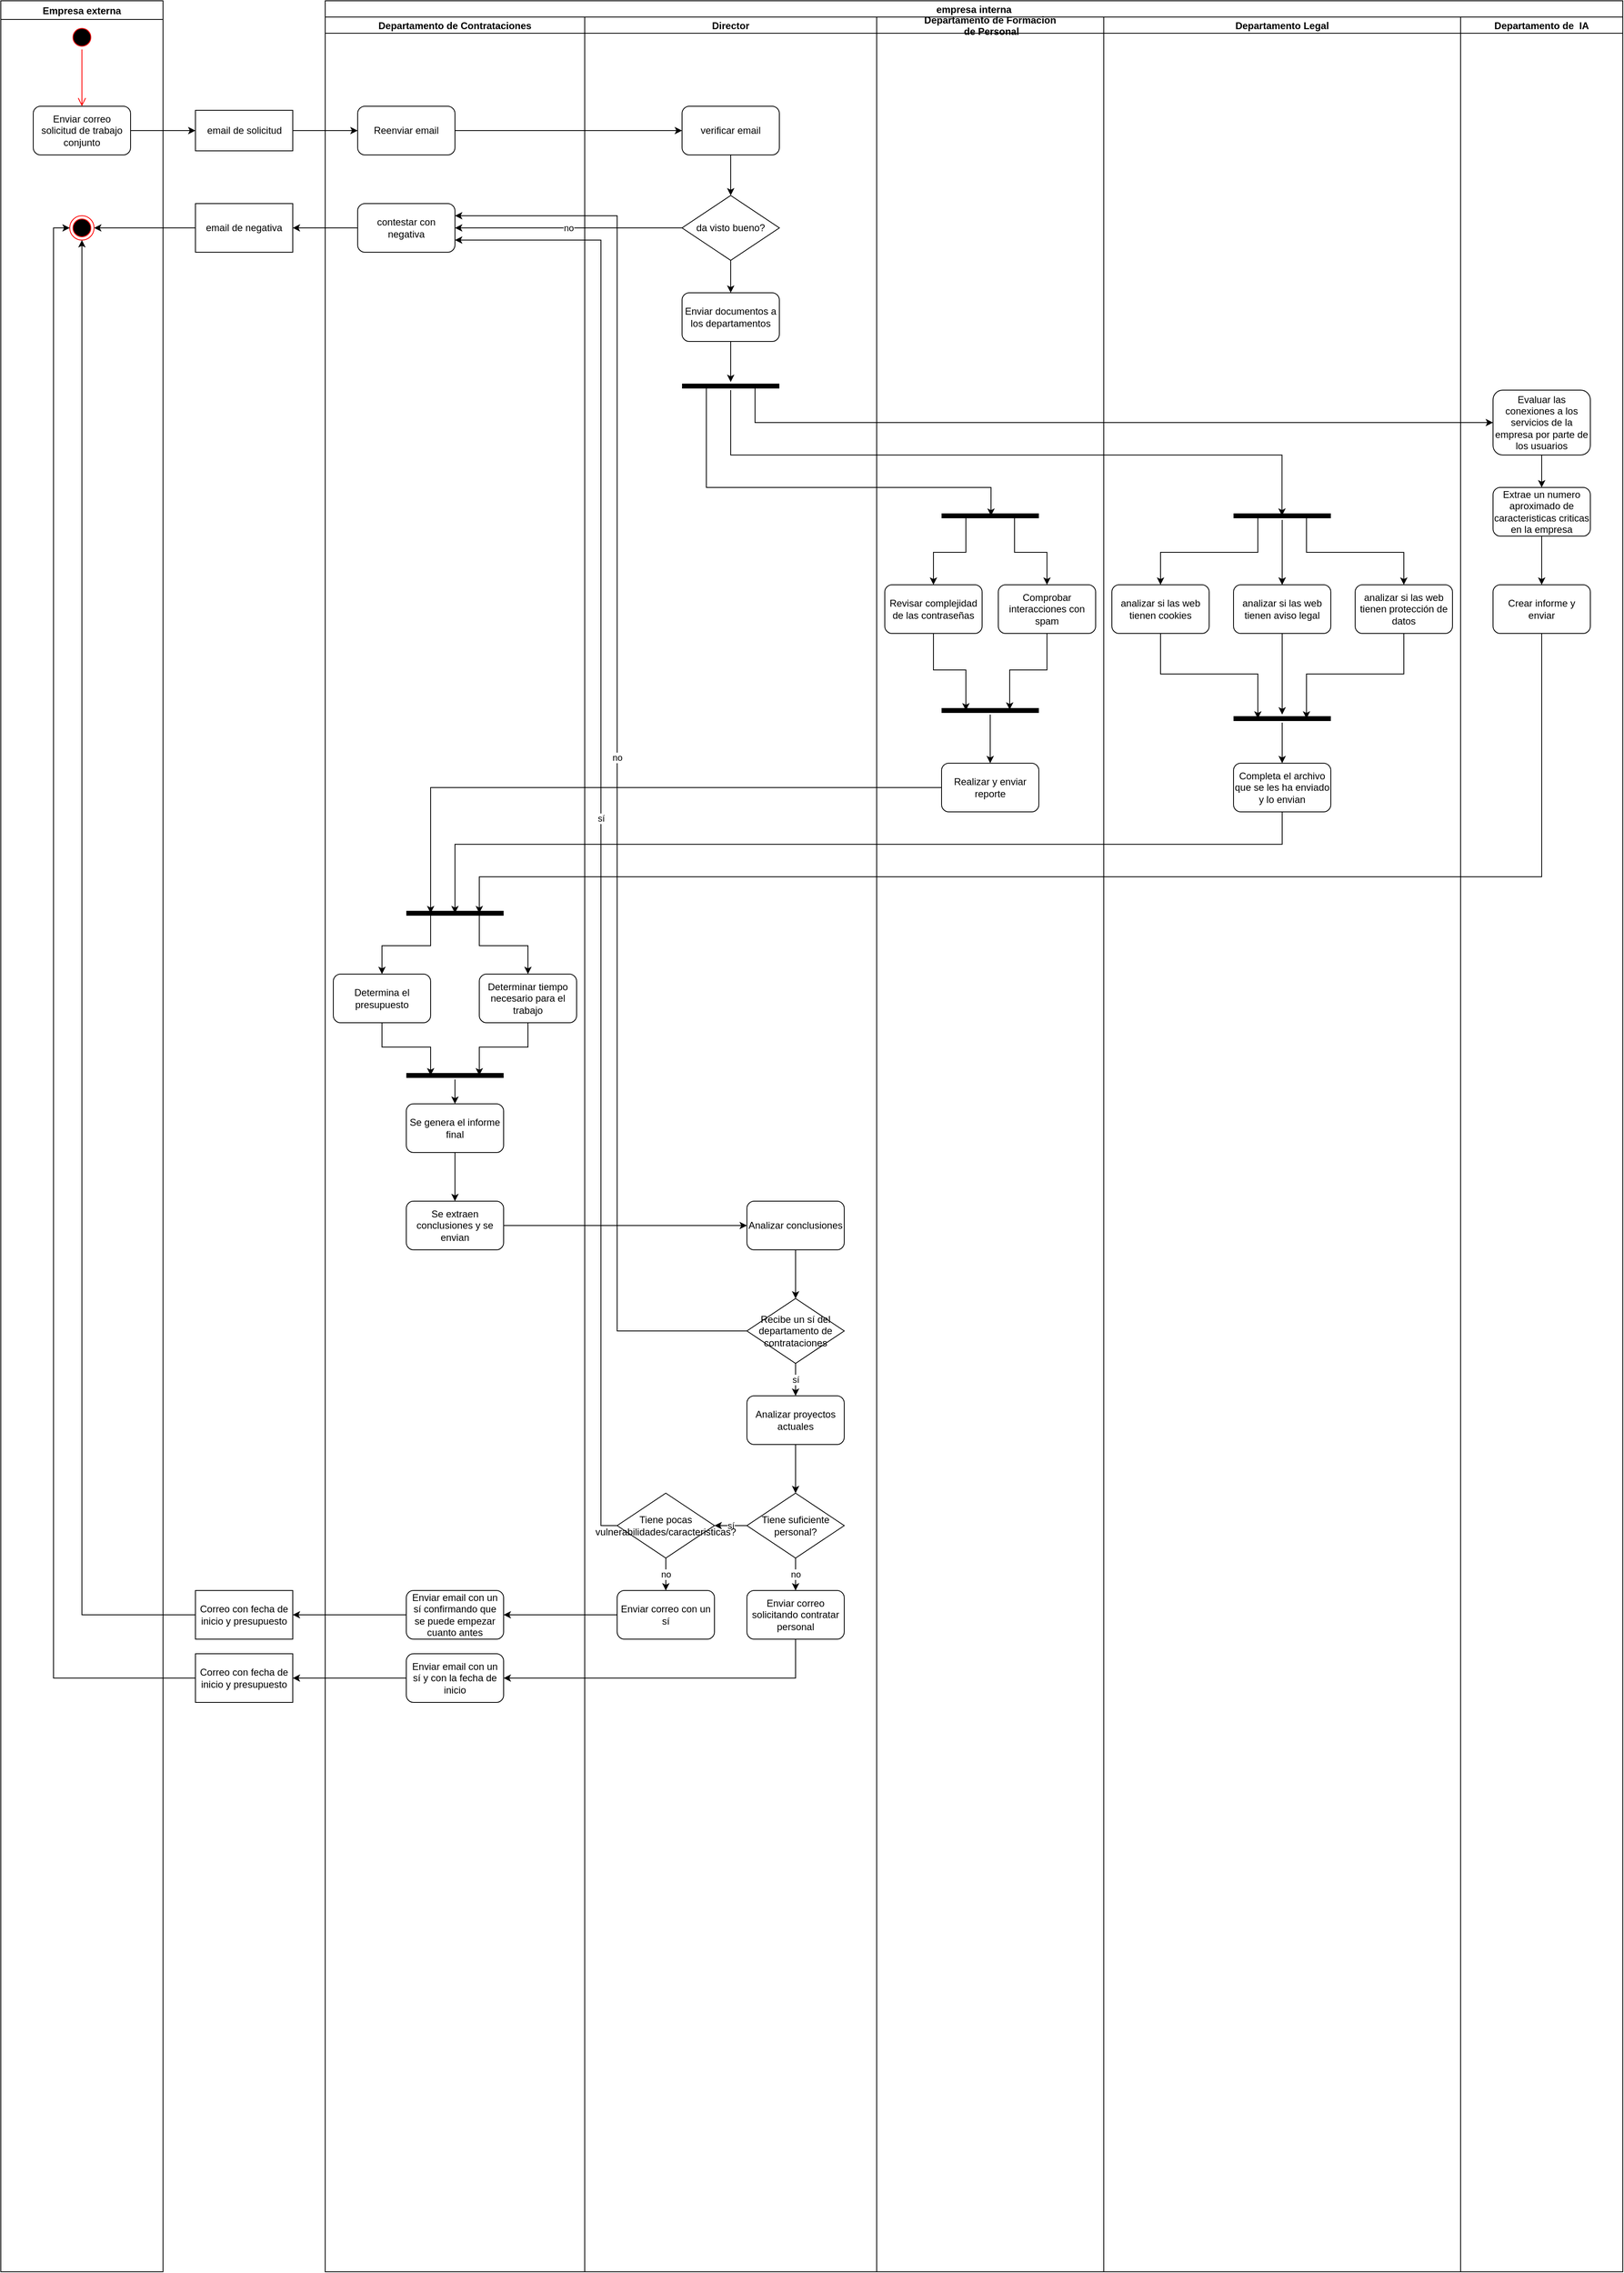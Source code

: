 <mxfile version="16.5.1" type="device"><diagram id="LiGhZ2nuh8dAzcWN-SU1" name="Página-1"><mxGraphModel dx="3137" dy="4285" grid="1" gridSize="10" guides="1" tooltips="1" connect="1" arrows="1" fold="1" page="1" pageScale="1" pageWidth="827" pageHeight="1169" math="0" shadow="0"><root><mxCell id="0"/><mxCell id="1" parent="0"/><mxCell id="0Swow_-TbMU5JdjSDA4z-1" value="empresa interna" style="swimlane;childLayout=stackLayout;resizeParent=1;resizeParentMax=0;startSize=20;" parent="1" vertex="1"><mxGeometry x="160" y="240" width="1600" height="2800" as="geometry"/></mxCell><mxCell id="0Swow_-TbMU5JdjSDA4z-10" value="Departamento de Contrataciones" style="swimlane;startSize=20;" parent="0Swow_-TbMU5JdjSDA4z-1" vertex="1"><mxGeometry y="20" width="320" height="2780" as="geometry"/></mxCell><mxCell id="0Swow_-TbMU5JdjSDA4z-14" value="Reenviar email" style="rounded=1;whiteSpace=wrap;html=1;" parent="0Swow_-TbMU5JdjSDA4z-10" vertex="1"><mxGeometry x="40" y="110" width="120" height="60" as="geometry"/></mxCell><mxCell id="0Swow_-TbMU5JdjSDA4z-28" value="contestar con negativa" style="rounded=1;whiteSpace=wrap;html=1;" parent="0Swow_-TbMU5JdjSDA4z-10" vertex="1"><mxGeometry x="40" y="230" width="120" height="60" as="geometry"/></mxCell><mxCell id="0Swow_-TbMU5JdjSDA4z-93" style="edgeStyle=orthogonalEdgeStyle;rounded=0;orthogonalLoop=1;jettySize=auto;html=1;exitX=0.75;exitY=0.5;exitDx=0;exitDy=0;exitPerimeter=0;" parent="0Swow_-TbMU5JdjSDA4z-10" source="0Swow_-TbMU5JdjSDA4z-62" target="0Swow_-TbMU5JdjSDA4z-92" edge="1"><mxGeometry relative="1" as="geometry"/></mxCell><mxCell id="0Swow_-TbMU5JdjSDA4z-94" style="edgeStyle=orthogonalEdgeStyle;rounded=0;orthogonalLoop=1;jettySize=auto;html=1;exitX=0.25;exitY=0.5;exitDx=0;exitDy=0;exitPerimeter=0;entryX=0.5;entryY=0;entryDx=0;entryDy=0;" parent="0Swow_-TbMU5JdjSDA4z-10" source="0Swow_-TbMU5JdjSDA4z-62" target="0Swow_-TbMU5JdjSDA4z-89" edge="1"><mxGeometry relative="1" as="geometry"/></mxCell><mxCell id="0Swow_-TbMU5JdjSDA4z-62" value="" style="shape=line;html=1;strokeWidth=6;strokeColor=#000000;" parent="0Swow_-TbMU5JdjSDA4z-10" vertex="1"><mxGeometry x="100" y="1100" width="120" height="10" as="geometry"/></mxCell><mxCell id="0Swow_-TbMU5JdjSDA4z-97" style="edgeStyle=orthogonalEdgeStyle;rounded=0;orthogonalLoop=1;jettySize=auto;html=1;exitX=0.5;exitY=1;exitDx=0;exitDy=0;entryX=0.25;entryY=0.5;entryDx=0;entryDy=0;entryPerimeter=0;" parent="0Swow_-TbMU5JdjSDA4z-10" source="0Swow_-TbMU5JdjSDA4z-89" target="0Swow_-TbMU5JdjSDA4z-95" edge="1"><mxGeometry relative="1" as="geometry"/></mxCell><mxCell id="0Swow_-TbMU5JdjSDA4z-89" value="Determina el presupuesto" style="rounded=1;whiteSpace=wrap;html=1;strokeColor=#000000;" parent="0Swow_-TbMU5JdjSDA4z-10" vertex="1"><mxGeometry x="10" y="1180" width="120" height="60" as="geometry"/></mxCell><mxCell id="0Swow_-TbMU5JdjSDA4z-96" style="edgeStyle=orthogonalEdgeStyle;rounded=0;orthogonalLoop=1;jettySize=auto;html=1;exitX=0.5;exitY=1;exitDx=0;exitDy=0;entryX=0.75;entryY=0.5;entryDx=0;entryDy=0;entryPerimeter=0;" parent="0Swow_-TbMU5JdjSDA4z-10" source="0Swow_-TbMU5JdjSDA4z-92" target="0Swow_-TbMU5JdjSDA4z-95" edge="1"><mxGeometry relative="1" as="geometry"/></mxCell><mxCell id="0Swow_-TbMU5JdjSDA4z-92" value="Determinar tiempo necesario para el trabajo" style="rounded=1;whiteSpace=wrap;html=1;strokeColor=#000000;" parent="0Swow_-TbMU5JdjSDA4z-10" vertex="1"><mxGeometry x="190" y="1180" width="120" height="60" as="geometry"/></mxCell><mxCell id="0Swow_-TbMU5JdjSDA4z-99" value="" style="edgeStyle=orthogonalEdgeStyle;rounded=0;orthogonalLoop=1;jettySize=auto;html=1;" parent="0Swow_-TbMU5JdjSDA4z-10" source="0Swow_-TbMU5JdjSDA4z-95" target="0Swow_-TbMU5JdjSDA4z-98" edge="1"><mxGeometry relative="1" as="geometry"/></mxCell><mxCell id="0Swow_-TbMU5JdjSDA4z-95" value="" style="shape=line;html=1;strokeWidth=6;strokeColor=#000000;" parent="0Swow_-TbMU5JdjSDA4z-10" vertex="1"><mxGeometry x="100" y="1300" width="120" height="10" as="geometry"/></mxCell><mxCell id="0Swow_-TbMU5JdjSDA4z-102" style="edgeStyle=orthogonalEdgeStyle;rounded=0;orthogonalLoop=1;jettySize=auto;html=1;exitX=0.5;exitY=1;exitDx=0;exitDy=0;entryX=0.5;entryY=0;entryDx=0;entryDy=0;" parent="0Swow_-TbMU5JdjSDA4z-10" source="0Swow_-TbMU5JdjSDA4z-98" target="0Swow_-TbMU5JdjSDA4z-101" edge="1"><mxGeometry relative="1" as="geometry"/></mxCell><mxCell id="0Swow_-TbMU5JdjSDA4z-98" value="Se genera el informe final" style="rounded=1;whiteSpace=wrap;html=1;strokeColor=#000000;" parent="0Swow_-TbMU5JdjSDA4z-10" vertex="1"><mxGeometry x="100" y="1340" width="120" height="60" as="geometry"/></mxCell><mxCell id="0Swow_-TbMU5JdjSDA4z-101" value="Se extraen conclusiones y se envian" style="rounded=1;whiteSpace=wrap;html=1;strokeColor=#000000;" parent="0Swow_-TbMU5JdjSDA4z-10" vertex="1"><mxGeometry x="100" y="1460" width="120" height="60" as="geometry"/></mxCell><mxCell id="x7_IHKkrA861PhZGnYww-14" value="Enviar email con un sí confirmando que se puede empezar cuanto antes" style="whiteSpace=wrap;html=1;strokeColor=#000000;rounded=1;" vertex="1" parent="0Swow_-TbMU5JdjSDA4z-10"><mxGeometry x="100" y="1940" width="120" height="60" as="geometry"/></mxCell><mxCell id="x7_IHKkrA861PhZGnYww-23" value="Enviar email con un sí y con la fecha de inicio" style="rounded=1;whiteSpace=wrap;html=1;" vertex="1" parent="0Swow_-TbMU5JdjSDA4z-10"><mxGeometry x="100" y="2018" width="120" height="60" as="geometry"/></mxCell><mxCell id="x7_IHKkrA861PhZGnYww-15" value="" style="edgeStyle=orthogonalEdgeStyle;rounded=0;orthogonalLoop=1;jettySize=auto;html=1;" edge="1" parent="0Swow_-TbMU5JdjSDA4z-1" source="x7_IHKkrA861PhZGnYww-12" target="x7_IHKkrA861PhZGnYww-14"><mxGeometry relative="1" as="geometry"/></mxCell><mxCell id="0Swow_-TbMU5JdjSDA4z-2" value="Director" style="swimlane;startSize=20;" parent="0Swow_-TbMU5JdjSDA4z-1" vertex="1"><mxGeometry x="320" y="20" width="360" height="2780" as="geometry"/></mxCell><mxCell id="0Swow_-TbMU5JdjSDA4z-26" style="edgeStyle=orthogonalEdgeStyle;rounded=0;orthogonalLoop=1;jettySize=auto;html=1;exitX=0.5;exitY=1;exitDx=0;exitDy=0;entryX=0.5;entryY=0;entryDx=0;entryDy=0;" parent="0Swow_-TbMU5JdjSDA4z-2" source="0Swow_-TbMU5JdjSDA4z-22" target="0Swow_-TbMU5JdjSDA4z-24" edge="1"><mxGeometry relative="1" as="geometry"/></mxCell><mxCell id="0Swow_-TbMU5JdjSDA4z-22" value="verificar email" style="rounded=1;whiteSpace=wrap;html=1;" parent="0Swow_-TbMU5JdjSDA4z-2" vertex="1"><mxGeometry x="120" y="110" width="120" height="60" as="geometry"/></mxCell><mxCell id="0Swow_-TbMU5JdjSDA4z-34" style="edgeStyle=orthogonalEdgeStyle;rounded=0;orthogonalLoop=1;jettySize=auto;html=1;exitX=0.5;exitY=1;exitDx=0;exitDy=0;entryX=0.5;entryY=0;entryDx=0;entryDy=0;" parent="0Swow_-TbMU5JdjSDA4z-2" source="0Swow_-TbMU5JdjSDA4z-24" target="0Swow_-TbMU5JdjSDA4z-33" edge="1"><mxGeometry relative="1" as="geometry"/></mxCell><mxCell id="0Swow_-TbMU5JdjSDA4z-24" value="da visto bueno?" style="rhombus;whiteSpace=wrap;html=1;" parent="0Swow_-TbMU5JdjSDA4z-2" vertex="1"><mxGeometry x="120" y="220" width="120" height="80" as="geometry"/></mxCell><mxCell id="0Swow_-TbMU5JdjSDA4z-42" style="edgeStyle=orthogonalEdgeStyle;rounded=0;orthogonalLoop=1;jettySize=auto;html=1;exitX=0.5;exitY=1;exitDx=0;exitDy=0;" parent="0Swow_-TbMU5JdjSDA4z-2" source="0Swow_-TbMU5JdjSDA4z-33" target="0Swow_-TbMU5JdjSDA4z-40" edge="1"><mxGeometry relative="1" as="geometry"/></mxCell><mxCell id="0Swow_-TbMU5JdjSDA4z-33" value="Enviar documentos a los departamentos" style="rounded=1;whiteSpace=wrap;html=1;" parent="0Swow_-TbMU5JdjSDA4z-2" vertex="1"><mxGeometry x="120" y="340" width="120" height="60" as="geometry"/></mxCell><mxCell id="0Swow_-TbMU5JdjSDA4z-40" value="" style="shape=line;html=1;strokeWidth=6;strokeColor=#000000;" parent="0Swow_-TbMU5JdjSDA4z-2" vertex="1"><mxGeometry x="120" y="450" width="120" height="10" as="geometry"/></mxCell><mxCell id="x7_IHKkrA861PhZGnYww-8" value="sí" style="edgeStyle=orthogonalEdgeStyle;rounded=0;orthogonalLoop=1;jettySize=auto;html=1;entryX=0.5;entryY=0;entryDx=0;entryDy=0;" edge="1" parent="0Swow_-TbMU5JdjSDA4z-2" source="0Swow_-TbMU5JdjSDA4z-105" target="x7_IHKkrA861PhZGnYww-9"><mxGeometry relative="1" as="geometry"><mxPoint x="300" y="1730" as="targetPoint"/></mxGeometry></mxCell><mxCell id="0Swow_-TbMU5JdjSDA4z-105" value="Recibe un sí del departamento de contrataciones" style="rhombus;whiteSpace=wrap;html=1;strokeColor=#000000;" parent="0Swow_-TbMU5JdjSDA4z-2" vertex="1"><mxGeometry x="200" y="1580" width="120" height="80" as="geometry"/></mxCell><mxCell id="0Swow_-TbMU5JdjSDA4z-107" value="" style="edgeStyle=orthogonalEdgeStyle;rounded=0;orthogonalLoop=1;jettySize=auto;html=1;" parent="0Swow_-TbMU5JdjSDA4z-2" source="0Swow_-TbMU5JdjSDA4z-106" target="0Swow_-TbMU5JdjSDA4z-105" edge="1"><mxGeometry relative="1" as="geometry"/></mxCell><mxCell id="0Swow_-TbMU5JdjSDA4z-106" value="Analizar conclusiones" style="rounded=1;whiteSpace=wrap;html=1;strokeColor=#000000;" parent="0Swow_-TbMU5JdjSDA4z-2" vertex="1"><mxGeometry x="200" y="1460" width="120" height="60" as="geometry"/></mxCell><mxCell id="x7_IHKkrA861PhZGnYww-11" value="" style="edgeStyle=orthogonalEdgeStyle;rounded=0;orthogonalLoop=1;jettySize=auto;html=1;" edge="1" parent="0Swow_-TbMU5JdjSDA4z-2" source="x7_IHKkrA861PhZGnYww-9" target="x7_IHKkrA861PhZGnYww-10"><mxGeometry relative="1" as="geometry"/></mxCell><mxCell id="x7_IHKkrA861PhZGnYww-9" value="Analizar proyectos actuales" style="rounded=1;whiteSpace=wrap;html=1;strokeColor=#000000;" vertex="1" parent="0Swow_-TbMU5JdjSDA4z-2"><mxGeometry x="200" y="1700" width="120" height="60" as="geometry"/></mxCell><mxCell id="x7_IHKkrA861PhZGnYww-17" value="sí" style="edgeStyle=orthogonalEdgeStyle;rounded=0;orthogonalLoop=1;jettySize=auto;html=1;" edge="1" parent="0Swow_-TbMU5JdjSDA4z-2" source="x7_IHKkrA861PhZGnYww-10" target="x7_IHKkrA861PhZGnYww-16"><mxGeometry relative="1" as="geometry"/></mxCell><mxCell id="x7_IHKkrA861PhZGnYww-22" value="no" style="edgeStyle=orthogonalEdgeStyle;rounded=0;orthogonalLoop=1;jettySize=auto;html=1;" edge="1" parent="0Swow_-TbMU5JdjSDA4z-2" source="x7_IHKkrA861PhZGnYww-10" target="x7_IHKkrA861PhZGnYww-21"><mxGeometry relative="1" as="geometry"/></mxCell><mxCell id="x7_IHKkrA861PhZGnYww-10" value="Tiene suficiente personal?" style="rhombus;whiteSpace=wrap;html=1;" vertex="1" parent="0Swow_-TbMU5JdjSDA4z-2"><mxGeometry x="200" y="1820" width="120" height="80" as="geometry"/></mxCell><mxCell id="x7_IHKkrA861PhZGnYww-12" value="Enviar correo con un sí" style="rounded=1;whiteSpace=wrap;html=1;strokeColor=#000000;" vertex="1" parent="0Swow_-TbMU5JdjSDA4z-2"><mxGeometry x="40" y="1940" width="120" height="60" as="geometry"/></mxCell><mxCell id="x7_IHKkrA861PhZGnYww-18" value="no" style="edgeStyle=orthogonalEdgeStyle;rounded=0;orthogonalLoop=1;jettySize=auto;html=1;" edge="1" parent="0Swow_-TbMU5JdjSDA4z-2" source="x7_IHKkrA861PhZGnYww-16" target="x7_IHKkrA861PhZGnYww-12"><mxGeometry relative="1" as="geometry"/></mxCell><mxCell id="x7_IHKkrA861PhZGnYww-16" value="Tiene pocas vulnerabilidades/caracteristicas?" style="rhombus;whiteSpace=wrap;html=1;" vertex="1" parent="0Swow_-TbMU5JdjSDA4z-2"><mxGeometry x="40" y="1820" width="120" height="80" as="geometry"/></mxCell><mxCell id="x7_IHKkrA861PhZGnYww-21" value="Enviar correo solicitando contratar personal" style="rounded=1;whiteSpace=wrap;html=1;" vertex="1" parent="0Swow_-TbMU5JdjSDA4z-2"><mxGeometry x="200" y="1940" width="120" height="60" as="geometry"/></mxCell><mxCell id="0Swow_-TbMU5JdjSDA4z-6" value="Departamento de Formacion&#10; de Personal" style="swimlane;startSize=20;" parent="0Swow_-TbMU5JdjSDA4z-1" vertex="1"><mxGeometry x="680" y="20" width="280" height="2780" as="geometry"><mxRectangle x="200" y="20" width="40" height="460" as="alternateBounds"/></mxGeometry></mxCell><mxCell id="0Swow_-TbMU5JdjSDA4z-53" style="edgeStyle=orthogonalEdgeStyle;rounded=0;orthogonalLoop=1;jettySize=auto;html=1;exitX=0.75;exitY=0.5;exitDx=0;exitDy=0;exitPerimeter=0;entryX=0.5;entryY=0;entryDx=0;entryDy=0;" parent="0Swow_-TbMU5JdjSDA4z-6" source="0Swow_-TbMU5JdjSDA4z-49" target="0Swow_-TbMU5JdjSDA4z-52" edge="1"><mxGeometry relative="1" as="geometry"/></mxCell><mxCell id="0Swow_-TbMU5JdjSDA4z-54" style="edgeStyle=orthogonalEdgeStyle;rounded=0;orthogonalLoop=1;jettySize=auto;html=1;exitX=0.25;exitY=0.5;exitDx=0;exitDy=0;exitPerimeter=0;entryX=0.5;entryY=0;entryDx=0;entryDy=0;" parent="0Swow_-TbMU5JdjSDA4z-6" source="0Swow_-TbMU5JdjSDA4z-49" target="0Swow_-TbMU5JdjSDA4z-51" edge="1"><mxGeometry relative="1" as="geometry"/></mxCell><mxCell id="0Swow_-TbMU5JdjSDA4z-49" value="" style="shape=line;html=1;strokeWidth=6;strokeColor=#000000;" parent="0Swow_-TbMU5JdjSDA4z-6" vertex="1"><mxGeometry x="80" y="610" width="120" height="10" as="geometry"/></mxCell><mxCell id="0Swow_-TbMU5JdjSDA4z-57" style="edgeStyle=orthogonalEdgeStyle;rounded=0;orthogonalLoop=1;jettySize=auto;html=1;exitX=0.5;exitY=1;exitDx=0;exitDy=0;entryX=0.25;entryY=0.5;entryDx=0;entryDy=0;entryPerimeter=0;" parent="0Swow_-TbMU5JdjSDA4z-6" source="0Swow_-TbMU5JdjSDA4z-51" target="0Swow_-TbMU5JdjSDA4z-55" edge="1"><mxGeometry relative="1" as="geometry"/></mxCell><mxCell id="0Swow_-TbMU5JdjSDA4z-51" value="Revisar complejidad de las contraseñas" style="rounded=1;whiteSpace=wrap;html=1;strokeColor=#000000;" parent="0Swow_-TbMU5JdjSDA4z-6" vertex="1"><mxGeometry x="10" y="700" width="120" height="60" as="geometry"/></mxCell><mxCell id="0Swow_-TbMU5JdjSDA4z-56" style="edgeStyle=orthogonalEdgeStyle;rounded=0;orthogonalLoop=1;jettySize=auto;html=1;exitX=0.5;exitY=1;exitDx=0;exitDy=0;entryX=0.7;entryY=0.4;entryDx=0;entryDy=0;entryPerimeter=0;" parent="0Swow_-TbMU5JdjSDA4z-6" source="0Swow_-TbMU5JdjSDA4z-52" target="0Swow_-TbMU5JdjSDA4z-55" edge="1"><mxGeometry relative="1" as="geometry"/></mxCell><mxCell id="0Swow_-TbMU5JdjSDA4z-52" value="Comprobar interacciones con spam" style="rounded=1;whiteSpace=wrap;html=1;strokeColor=#000000;" parent="0Swow_-TbMU5JdjSDA4z-6" vertex="1"><mxGeometry x="150" y="700" width="120" height="60" as="geometry"/></mxCell><mxCell id="0Swow_-TbMU5JdjSDA4z-59" value="" style="edgeStyle=orthogonalEdgeStyle;rounded=0;orthogonalLoop=1;jettySize=auto;html=1;entryX=0.5;entryY=0;entryDx=0;entryDy=0;" parent="0Swow_-TbMU5JdjSDA4z-6" source="0Swow_-TbMU5JdjSDA4z-55" target="0Swow_-TbMU5JdjSDA4z-60" edge="1"><mxGeometry relative="1" as="geometry"><mxPoint x="140" y="915" as="targetPoint"/></mxGeometry></mxCell><mxCell id="0Swow_-TbMU5JdjSDA4z-55" value="" style="shape=line;html=1;strokeWidth=6;strokeColor=#000000;" parent="0Swow_-TbMU5JdjSDA4z-6" vertex="1"><mxGeometry x="80" y="850" width="120" height="10" as="geometry"/></mxCell><mxCell id="0Swow_-TbMU5JdjSDA4z-60" value="Realizar y enviar reporte" style="rounded=1;whiteSpace=wrap;html=1;strokeColor=#000000;" parent="0Swow_-TbMU5JdjSDA4z-6" vertex="1"><mxGeometry x="80" y="920" width="120" height="60" as="geometry"/></mxCell><mxCell id="0Swow_-TbMU5JdjSDA4z-3" value="Departamento Legal" style="swimlane;startSize=20;" parent="0Swow_-TbMU5JdjSDA4z-1" vertex="1"><mxGeometry x="960" y="20" width="440" height="2780" as="geometry"/></mxCell><mxCell id="0Swow_-TbMU5JdjSDA4z-71" style="edgeStyle=orthogonalEdgeStyle;rounded=0;orthogonalLoop=1;jettySize=auto;html=1;exitX=0.25;exitY=0.5;exitDx=0;exitDy=0;exitPerimeter=0;entryX=0.5;entryY=0;entryDx=0;entryDy=0;" parent="0Swow_-TbMU5JdjSDA4z-3" source="0Swow_-TbMU5JdjSDA4z-45" target="0Swow_-TbMU5JdjSDA4z-68" edge="1"><mxGeometry relative="1" as="geometry"><Array as="points"><mxPoint x="190" y="660"/><mxPoint x="70" y="660"/></Array></mxGeometry></mxCell><mxCell id="0Swow_-TbMU5JdjSDA4z-72" value="" style="edgeStyle=orthogonalEdgeStyle;rounded=0;orthogonalLoop=1;jettySize=auto;html=1;" parent="0Swow_-TbMU5JdjSDA4z-3" source="0Swow_-TbMU5JdjSDA4z-45" target="0Swow_-TbMU5JdjSDA4z-69" edge="1"><mxGeometry relative="1" as="geometry"/></mxCell><mxCell id="0Swow_-TbMU5JdjSDA4z-73" style="edgeStyle=orthogonalEdgeStyle;rounded=0;orthogonalLoop=1;jettySize=auto;html=1;exitX=0.75;exitY=0.5;exitDx=0;exitDy=0;exitPerimeter=0;entryX=0.5;entryY=0;entryDx=0;entryDy=0;" parent="0Swow_-TbMU5JdjSDA4z-3" source="0Swow_-TbMU5JdjSDA4z-45" target="0Swow_-TbMU5JdjSDA4z-70" edge="1"><mxGeometry relative="1" as="geometry"><Array as="points"><mxPoint x="250" y="660"/><mxPoint x="370" y="660"/></Array></mxGeometry></mxCell><mxCell id="0Swow_-TbMU5JdjSDA4z-75" value="" style="edgeStyle=orthogonalEdgeStyle;rounded=0;orthogonalLoop=1;jettySize=auto;html=1;" parent="0Swow_-TbMU5JdjSDA4z-3" source="0Swow_-TbMU5JdjSDA4z-45" target="0Swow_-TbMU5JdjSDA4z-69" edge="1"><mxGeometry relative="1" as="geometry"/></mxCell><mxCell id="0Swow_-TbMU5JdjSDA4z-45" value="" style="shape=line;html=1;strokeWidth=6;strokeColor=#000000;" parent="0Swow_-TbMU5JdjSDA4z-3" vertex="1"><mxGeometry x="160" y="610" width="120" height="10" as="geometry"/></mxCell><mxCell id="0Swow_-TbMU5JdjSDA4z-79" style="edgeStyle=orthogonalEdgeStyle;rounded=0;orthogonalLoop=1;jettySize=auto;html=1;exitX=0.5;exitY=1;exitDx=0;exitDy=0;entryX=0.25;entryY=0.5;entryDx=0;entryDy=0;entryPerimeter=0;" parent="0Swow_-TbMU5JdjSDA4z-3" source="0Swow_-TbMU5JdjSDA4z-68" target="0Swow_-TbMU5JdjSDA4z-76" edge="1"><mxGeometry relative="1" as="geometry"/></mxCell><mxCell id="0Swow_-TbMU5JdjSDA4z-68" value="analizar si las web tienen cookies" style="rounded=1;whiteSpace=wrap;html=1;strokeColor=#000000;" parent="0Swow_-TbMU5JdjSDA4z-3" vertex="1"><mxGeometry x="10" y="700" width="120" height="60" as="geometry"/></mxCell><mxCell id="0Swow_-TbMU5JdjSDA4z-78" value="" style="edgeStyle=orthogonalEdgeStyle;rounded=0;orthogonalLoop=1;jettySize=auto;html=1;" parent="0Swow_-TbMU5JdjSDA4z-3" source="0Swow_-TbMU5JdjSDA4z-69" target="0Swow_-TbMU5JdjSDA4z-76" edge="1"><mxGeometry relative="1" as="geometry"/></mxCell><mxCell id="0Swow_-TbMU5JdjSDA4z-69" value="analizar si las web tienen aviso legal" style="rounded=1;whiteSpace=wrap;html=1;strokeColor=#000000;" parent="0Swow_-TbMU5JdjSDA4z-3" vertex="1"><mxGeometry x="160" y="700" width="120" height="60" as="geometry"/></mxCell><mxCell id="0Swow_-TbMU5JdjSDA4z-80" style="edgeStyle=orthogonalEdgeStyle;rounded=0;orthogonalLoop=1;jettySize=auto;html=1;exitX=0.5;exitY=1;exitDx=0;exitDy=0;entryX=0.75;entryY=0.5;entryDx=0;entryDy=0;entryPerimeter=0;" parent="0Swow_-TbMU5JdjSDA4z-3" source="0Swow_-TbMU5JdjSDA4z-70" target="0Swow_-TbMU5JdjSDA4z-76" edge="1"><mxGeometry relative="1" as="geometry"/></mxCell><mxCell id="0Swow_-TbMU5JdjSDA4z-70" value="analizar si las web tienen protección de datos" style="rounded=1;whiteSpace=wrap;html=1;strokeColor=#000000;" parent="0Swow_-TbMU5JdjSDA4z-3" vertex="1"><mxGeometry x="310" y="700" width="120" height="60" as="geometry"/></mxCell><mxCell id="0Swow_-TbMU5JdjSDA4z-74" value="Completa el archivo que se les ha enviado y lo envian" style="rounded=1;whiteSpace=wrap;html=1;strokeColor=#000000;" parent="0Swow_-TbMU5JdjSDA4z-3" vertex="1"><mxGeometry x="160" y="920" width="120" height="60" as="geometry"/></mxCell><mxCell id="0Swow_-TbMU5JdjSDA4z-81" value="" style="edgeStyle=orthogonalEdgeStyle;rounded=0;orthogonalLoop=1;jettySize=auto;html=1;" parent="0Swow_-TbMU5JdjSDA4z-3" source="0Swow_-TbMU5JdjSDA4z-76" target="0Swow_-TbMU5JdjSDA4z-74" edge="1"><mxGeometry relative="1" as="geometry"/></mxCell><mxCell id="0Swow_-TbMU5JdjSDA4z-76" value="" style="shape=line;html=1;strokeWidth=6;strokeColor=#000000;" parent="0Swow_-TbMU5JdjSDA4z-3" vertex="1"><mxGeometry x="160" y="860" width="120" height="10" as="geometry"/></mxCell><mxCell id="0Swow_-TbMU5JdjSDA4z-4" value="Departamento de  IA" style="swimlane;startSize=20;" parent="0Swow_-TbMU5JdjSDA4z-1" vertex="1"><mxGeometry x="1400" y="20" width="200" height="2780" as="geometry"/></mxCell><mxCell id="0Swow_-TbMU5JdjSDA4z-86" style="edgeStyle=orthogonalEdgeStyle;rounded=0;orthogonalLoop=1;jettySize=auto;html=1;exitX=0.5;exitY=1;exitDx=0;exitDy=0;entryX=0.5;entryY=0;entryDx=0;entryDy=0;" parent="0Swow_-TbMU5JdjSDA4z-4" source="0Swow_-TbMU5JdjSDA4z-83" target="0Swow_-TbMU5JdjSDA4z-84" edge="1"><mxGeometry relative="1" as="geometry"/></mxCell><mxCell id="0Swow_-TbMU5JdjSDA4z-83" value="Evaluar las conexiones a los servicios de la empresa por parte de los usuarios" style="rounded=1;whiteSpace=wrap;html=1;strokeColor=#000000;" parent="0Swow_-TbMU5JdjSDA4z-4" vertex="1"><mxGeometry x="40" y="460" width="120" height="80" as="geometry"/></mxCell><mxCell id="0Swow_-TbMU5JdjSDA4z-87" style="edgeStyle=orthogonalEdgeStyle;rounded=0;orthogonalLoop=1;jettySize=auto;html=1;exitX=0.5;exitY=1;exitDx=0;exitDy=0;" parent="0Swow_-TbMU5JdjSDA4z-4" source="0Swow_-TbMU5JdjSDA4z-84" target="0Swow_-TbMU5JdjSDA4z-85" edge="1"><mxGeometry relative="1" as="geometry"/></mxCell><mxCell id="0Swow_-TbMU5JdjSDA4z-84" value="Extrae un numero aproximado de caracteristicas criticas en la empresa" style="rounded=1;whiteSpace=wrap;html=1;strokeColor=#000000;" parent="0Swow_-TbMU5JdjSDA4z-4" vertex="1"><mxGeometry x="40" y="580" width="120" height="60" as="geometry"/></mxCell><mxCell id="0Swow_-TbMU5JdjSDA4z-85" value="Crear informe y enviar" style="rounded=1;whiteSpace=wrap;html=1;strokeColor=#000000;" parent="0Swow_-TbMU5JdjSDA4z-4" vertex="1"><mxGeometry x="40" y="700" width="120" height="60" as="geometry"/></mxCell><mxCell id="0Swow_-TbMU5JdjSDA4z-23" style="edgeStyle=orthogonalEdgeStyle;rounded=0;orthogonalLoop=1;jettySize=auto;html=1;exitX=1;exitY=0.5;exitDx=0;exitDy=0;entryX=0;entryY=0.5;entryDx=0;entryDy=0;" parent="0Swow_-TbMU5JdjSDA4z-1" source="0Swow_-TbMU5JdjSDA4z-14" target="0Swow_-TbMU5JdjSDA4z-22" edge="1"><mxGeometry relative="1" as="geometry"/></mxCell><mxCell id="0Swow_-TbMU5JdjSDA4z-27" value="no" style="edgeStyle=orthogonalEdgeStyle;rounded=0;orthogonalLoop=1;jettySize=auto;html=1;exitX=0;exitY=0.5;exitDx=0;exitDy=0;entryX=1;entryY=0.5;entryDx=0;entryDy=0;" parent="0Swow_-TbMU5JdjSDA4z-1" source="0Swow_-TbMU5JdjSDA4z-24" target="0Swow_-TbMU5JdjSDA4z-28" edge="1"><mxGeometry relative="1" as="geometry"><mxPoint x="225" y="360" as="targetPoint"/></mxGeometry></mxCell><mxCell id="0Swow_-TbMU5JdjSDA4z-46" value="" style="edgeStyle=orthogonalEdgeStyle;rounded=0;orthogonalLoop=1;jettySize=auto;html=1;entryX=0.498;entryY=0.486;entryDx=0;entryDy=0;entryPerimeter=0;" parent="0Swow_-TbMU5JdjSDA4z-1" source="0Swow_-TbMU5JdjSDA4z-40" target="0Swow_-TbMU5JdjSDA4z-45" edge="1"><mxGeometry relative="1" as="geometry"><mxPoint x="1140" y="440" as="targetPoint"/><Array as="points"><mxPoint x="500" y="560"/><mxPoint x="1180" y="560"/></Array></mxGeometry></mxCell><mxCell id="0Swow_-TbMU5JdjSDA4z-48" value="" style="edgeStyle=orthogonalEdgeStyle;rounded=0;orthogonalLoop=1;jettySize=auto;html=1;exitX=0.75;exitY=0.5;exitDx=0;exitDy=0;exitPerimeter=0;entryX=0;entryY=0.5;entryDx=0;entryDy=0;" parent="0Swow_-TbMU5JdjSDA4z-1" source="0Swow_-TbMU5JdjSDA4z-40" target="0Swow_-TbMU5JdjSDA4z-83" edge="1"><mxGeometry relative="1" as="geometry"><mxPoint x="1160" y="635" as="targetPoint"/><Array as="points"><mxPoint x="530" y="520"/></Array></mxGeometry></mxCell><mxCell id="0Swow_-TbMU5JdjSDA4z-50" value="" style="edgeStyle=orthogonalEdgeStyle;rounded=0;orthogonalLoop=1;jettySize=auto;html=1;exitX=0.25;exitY=0.5;exitDx=0;exitDy=0;exitPerimeter=0;entryX=0.508;entryY=0.5;entryDx=0;entryDy=0;entryPerimeter=0;" parent="0Swow_-TbMU5JdjSDA4z-1" source="0Swow_-TbMU5JdjSDA4z-40" target="0Swow_-TbMU5JdjSDA4z-49" edge="1"><mxGeometry relative="1" as="geometry"><mxPoint x="480" y="600" as="targetPoint"/><Array as="points"><mxPoint x="470" y="600"/><mxPoint x="821" y="600"/></Array></mxGeometry></mxCell><mxCell id="0Swow_-TbMU5JdjSDA4z-66" style="edgeStyle=orthogonalEdgeStyle;rounded=0;orthogonalLoop=1;jettySize=auto;html=1;exitX=0;exitY=0.5;exitDx=0;exitDy=0;entryX=0.25;entryY=0.5;entryDx=0;entryDy=0;entryPerimeter=0;" parent="0Swow_-TbMU5JdjSDA4z-1" source="0Swow_-TbMU5JdjSDA4z-60" target="0Swow_-TbMU5JdjSDA4z-62" edge="1"><mxGeometry relative="1" as="geometry"/></mxCell><mxCell id="0Swow_-TbMU5JdjSDA4z-82" style="edgeStyle=orthogonalEdgeStyle;rounded=0;orthogonalLoop=1;jettySize=auto;html=1;exitX=0.5;exitY=1;exitDx=0;exitDy=0;entryX=0.5;entryY=0.5;entryDx=0;entryDy=0;entryPerimeter=0;" parent="0Swow_-TbMU5JdjSDA4z-1" source="0Swow_-TbMU5JdjSDA4z-74" target="0Swow_-TbMU5JdjSDA4z-62" edge="1"><mxGeometry relative="1" as="geometry"><mxPoint x="110" y="1123" as="targetPoint"/><Array as="points"><mxPoint x="1180" y="1040"/><mxPoint x="160" y="1040"/></Array></mxGeometry></mxCell><mxCell id="0Swow_-TbMU5JdjSDA4z-88" style="edgeStyle=orthogonalEdgeStyle;rounded=0;orthogonalLoop=1;jettySize=auto;html=1;exitX=0.5;exitY=1;exitDx=0;exitDy=0;entryX=0.75;entryY=0.5;entryDx=0;entryDy=0;entryPerimeter=0;" parent="0Swow_-TbMU5JdjSDA4z-1" source="0Swow_-TbMU5JdjSDA4z-85" target="0Swow_-TbMU5JdjSDA4z-62" edge="1"><mxGeometry relative="1" as="geometry"><Array as="points"><mxPoint x="1220" y="1080"/><mxPoint x="140" y="1080"/></Array></mxGeometry></mxCell><mxCell id="0Swow_-TbMU5JdjSDA4z-104" style="edgeStyle=orthogonalEdgeStyle;rounded=0;orthogonalLoop=1;jettySize=auto;html=1;exitX=1;exitY=0.5;exitDx=0;exitDy=0;entryX=0;entryY=0.5;entryDx=0;entryDy=0;" parent="0Swow_-TbMU5JdjSDA4z-1" source="0Swow_-TbMU5JdjSDA4z-101" target="0Swow_-TbMU5JdjSDA4z-106" edge="1"><mxGeometry relative="1" as="geometry"><mxPoint x="330" y="1520" as="targetPoint"/></mxGeometry></mxCell><mxCell id="x7_IHKkrA861PhZGnYww-6" value="no" style="edgeStyle=orthogonalEdgeStyle;rounded=0;orthogonalLoop=1;jettySize=auto;html=1;exitX=0;exitY=0.5;exitDx=0;exitDy=0;entryX=1;entryY=0.25;entryDx=0;entryDy=0;" edge="1" parent="0Swow_-TbMU5JdjSDA4z-1" source="0Swow_-TbMU5JdjSDA4z-105" target="0Swow_-TbMU5JdjSDA4z-28"><mxGeometry relative="1" as="geometry"><mxPoint x="165" y="1640" as="targetPoint"/><Array as="points"><mxPoint x="360" y="1640"/><mxPoint x="360" y="265"/></Array></mxGeometry></mxCell><mxCell id="x7_IHKkrA861PhZGnYww-20" value="sí" style="edgeStyle=orthogonalEdgeStyle;rounded=0;orthogonalLoop=1;jettySize=auto;html=1;exitX=0;exitY=0.5;exitDx=0;exitDy=0;entryX=1;entryY=0.75;entryDx=0;entryDy=0;" edge="1" parent="0Swow_-TbMU5JdjSDA4z-1" source="x7_IHKkrA861PhZGnYww-16" target="0Swow_-TbMU5JdjSDA4z-28"><mxGeometry relative="1" as="geometry"><Array as="points"><mxPoint x="340" y="1880"/><mxPoint x="340" y="295"/></Array></mxGeometry></mxCell><mxCell id="x7_IHKkrA861PhZGnYww-25" style="edgeStyle=orthogonalEdgeStyle;rounded=0;orthogonalLoop=1;jettySize=auto;html=1;exitX=0.5;exitY=1;exitDx=0;exitDy=0;entryX=1;entryY=0.5;entryDx=0;entryDy=0;" edge="1" parent="0Swow_-TbMU5JdjSDA4z-1" source="x7_IHKkrA861PhZGnYww-21" target="x7_IHKkrA861PhZGnYww-23"><mxGeometry relative="1" as="geometry"/></mxCell><mxCell id="0Swow_-TbMU5JdjSDA4z-5" value="Empresa externa" style="swimlane;" parent="1" vertex="1"><mxGeometry x="-240" y="240" width="200" height="2800" as="geometry"/></mxCell><mxCell id="0Swow_-TbMU5JdjSDA4z-7" value="" style="ellipse;html=1;shape=startState;fillColor=#000000;strokeColor=#ff0000;" parent="0Swow_-TbMU5JdjSDA4z-5" vertex="1"><mxGeometry x="85" y="30" width="30" height="30" as="geometry"/></mxCell><mxCell id="0Swow_-TbMU5JdjSDA4z-8" value="" style="edgeStyle=orthogonalEdgeStyle;html=1;verticalAlign=bottom;endArrow=open;endSize=8;strokeColor=#ff0000;rounded=0;entryX=0.5;entryY=0;entryDx=0;entryDy=0;" parent="0Swow_-TbMU5JdjSDA4z-5" source="0Swow_-TbMU5JdjSDA4z-7" target="0Swow_-TbMU5JdjSDA4z-11" edge="1"><mxGeometry relative="1" as="geometry"><mxPoint x="100" y="120" as="targetPoint"/></mxGeometry></mxCell><mxCell id="0Swow_-TbMU5JdjSDA4z-11" value="Enviar correo solicitud de trabajo conjunto" style="rounded=1;whiteSpace=wrap;html=1;" parent="0Swow_-TbMU5JdjSDA4z-5" vertex="1"><mxGeometry x="40" y="130" width="120" height="60" as="geometry"/></mxCell><mxCell id="0Swow_-TbMU5JdjSDA4z-31" value="" style="ellipse;html=1;shape=endState;fillColor=#000000;strokeColor=#ff0000;" parent="0Swow_-TbMU5JdjSDA4z-5" vertex="1"><mxGeometry x="85" y="265" width="30" height="30" as="geometry"/></mxCell><mxCell id="0Swow_-TbMU5JdjSDA4z-15" style="edgeStyle=orthogonalEdgeStyle;rounded=0;orthogonalLoop=1;jettySize=auto;html=1;exitX=1;exitY=0.5;exitDx=0;exitDy=0;entryX=0;entryY=0.5;entryDx=0;entryDy=0;" parent="1" source="0Swow_-TbMU5JdjSDA4z-12" target="0Swow_-TbMU5JdjSDA4z-14" edge="1"><mxGeometry relative="1" as="geometry"/></mxCell><mxCell id="0Swow_-TbMU5JdjSDA4z-12" value="email de solicitud" style="html=1;" parent="1" vertex="1"><mxGeometry y="375" width="120" height="50" as="geometry"/></mxCell><mxCell id="0Swow_-TbMU5JdjSDA4z-13" value="" style="endArrow=classic;html=1;rounded=0;exitX=1;exitY=0.5;exitDx=0;exitDy=0;entryX=0;entryY=0.5;entryDx=0;entryDy=0;" parent="1" source="0Swow_-TbMU5JdjSDA4z-11" target="0Swow_-TbMU5JdjSDA4z-12" edge="1"><mxGeometry width="50" height="50" relative="1" as="geometry"><mxPoint x="390" y="660" as="sourcePoint"/><mxPoint x="440" y="610" as="targetPoint"/></mxGeometry></mxCell><mxCell id="0Swow_-TbMU5JdjSDA4z-32" style="edgeStyle=orthogonalEdgeStyle;rounded=0;orthogonalLoop=1;jettySize=auto;html=1;exitX=0;exitY=0.5;exitDx=0;exitDy=0;entryX=1;entryY=0.5;entryDx=0;entryDy=0;" parent="1" source="0Swow_-TbMU5JdjSDA4z-29" target="0Swow_-TbMU5JdjSDA4z-31" edge="1"><mxGeometry relative="1" as="geometry"/></mxCell><mxCell id="0Swow_-TbMU5JdjSDA4z-29" value="email de negativa" style="rounded=0;whiteSpace=wrap;html=1;" parent="1" vertex="1"><mxGeometry y="490" width="120" height="60" as="geometry"/></mxCell><mxCell id="0Swow_-TbMU5JdjSDA4z-30" style="edgeStyle=orthogonalEdgeStyle;rounded=0;orthogonalLoop=1;jettySize=auto;html=1;exitX=0;exitY=0.5;exitDx=0;exitDy=0;entryX=1;entryY=0.5;entryDx=0;entryDy=0;" parent="1" source="0Swow_-TbMU5JdjSDA4z-28" target="0Swow_-TbMU5JdjSDA4z-29" edge="1"><mxGeometry relative="1" as="geometry"/></mxCell><mxCell id="x7_IHKkrA861PhZGnYww-31" style="edgeStyle=orthogonalEdgeStyle;rounded=0;orthogonalLoop=1;jettySize=auto;html=1;exitX=0;exitY=0.5;exitDx=0;exitDy=0;entryX=0.5;entryY=1;entryDx=0;entryDy=0;" edge="1" parent="1" source="x7_IHKkrA861PhZGnYww-26" target="0Swow_-TbMU5JdjSDA4z-31"><mxGeometry relative="1" as="geometry"/></mxCell><mxCell id="x7_IHKkrA861PhZGnYww-26" value="Correo con fecha de inicio y presupuesto" style="rounded=0;whiteSpace=wrap;html=1;" vertex="1" parent="1"><mxGeometry y="2200" width="120" height="60" as="geometry"/></mxCell><mxCell id="x7_IHKkrA861PhZGnYww-27" style="edgeStyle=orthogonalEdgeStyle;rounded=0;orthogonalLoop=1;jettySize=auto;html=1;exitX=0;exitY=0.5;exitDx=0;exitDy=0;entryX=1;entryY=0.5;entryDx=0;entryDy=0;" edge="1" parent="1" source="x7_IHKkrA861PhZGnYww-14" target="x7_IHKkrA861PhZGnYww-26"><mxGeometry relative="1" as="geometry"/></mxCell><mxCell id="x7_IHKkrA861PhZGnYww-32" style="edgeStyle=orthogonalEdgeStyle;rounded=0;orthogonalLoop=1;jettySize=auto;html=1;exitX=0;exitY=0.5;exitDx=0;exitDy=0;entryX=0;entryY=0.5;entryDx=0;entryDy=0;" edge="1" parent="1" source="x7_IHKkrA861PhZGnYww-28" target="0Swow_-TbMU5JdjSDA4z-31"><mxGeometry relative="1" as="geometry"/></mxCell><mxCell id="x7_IHKkrA861PhZGnYww-28" value="Correo con fecha de inicio y presupuesto" style="rounded=0;whiteSpace=wrap;html=1;" vertex="1" parent="1"><mxGeometry y="2278" width="120" height="60" as="geometry"/></mxCell><mxCell id="x7_IHKkrA861PhZGnYww-29" style="edgeStyle=orthogonalEdgeStyle;rounded=0;orthogonalLoop=1;jettySize=auto;html=1;exitX=0;exitY=0.5;exitDx=0;exitDy=0;entryX=1;entryY=0.5;entryDx=0;entryDy=0;" edge="1" parent="1" source="x7_IHKkrA861PhZGnYww-23" target="x7_IHKkrA861PhZGnYww-28"><mxGeometry relative="1" as="geometry"/></mxCell></root></mxGraphModel></diagram></mxfile>
